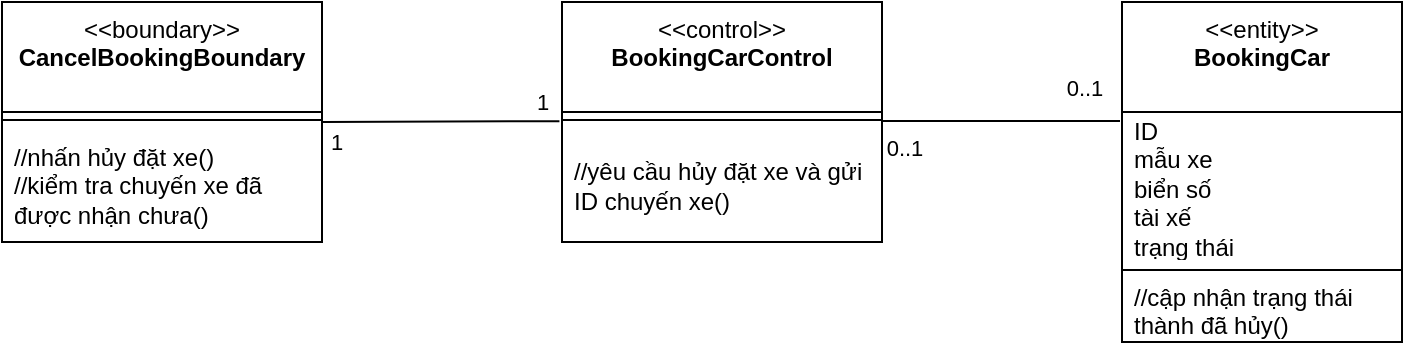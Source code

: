 <mxfile version="24.2.2" type="github">
  <diagram name="Trang-1" id="EUTHaJk-HCngdbKTFqFq">
    <mxGraphModel dx="1075" dy="435" grid="1" gridSize="10" guides="1" tooltips="1" connect="1" arrows="1" fold="1" page="1" pageScale="1" pageWidth="827" pageHeight="1169" math="0" shadow="0">
      <root>
        <mxCell id="0" />
        <mxCell id="1" parent="0" />
        <mxCell id="I_49McV5r1lFN_69YFqi-1" value="&amp;lt;&amp;lt;boundary&amp;gt;&amp;gt;&lt;br&gt;&lt;b&gt;CancelBookingBoundary&lt;/b&gt;&lt;div&gt;&lt;br/&gt;&lt;/div&gt;" style="swimlane;fontStyle=0;align=center;verticalAlign=top;childLayout=stackLayout;horizontal=1;startSize=55;horizontalStack=0;resizeParent=1;resizeParentMax=0;resizeLast=0;collapsible=0;marginBottom=0;html=1;whiteSpace=wrap;" vertex="1" parent="1">
          <mxGeometry x="80" y="160" width="160" height="120" as="geometry" />
        </mxCell>
        <mxCell id="I_49McV5r1lFN_69YFqi-6" value="" style="line;strokeWidth=1;fillColor=none;align=left;verticalAlign=middle;spacingTop=-1;spacingLeft=3;spacingRight=3;rotatable=0;labelPosition=right;points=[];portConstraint=eastwest;" vertex="1" parent="I_49McV5r1lFN_69YFqi-1">
          <mxGeometry y="55" width="160" height="8" as="geometry" />
        </mxCell>
        <mxCell id="I_49McV5r1lFN_69YFqi-8" value="//nhấn hủy đặt xe()&lt;div&gt;//kiểm tra chuyến xe đã được nhận chưa()&lt;/div&gt;" style="text;html=1;strokeColor=none;fillColor=none;align=left;verticalAlign=middle;spacingLeft=4;spacingRight=4;overflow=hidden;rotatable=0;points=[[0,0.5],[1,0.5]];portConstraint=eastwest;whiteSpace=wrap;" vertex="1" parent="I_49McV5r1lFN_69YFqi-1">
          <mxGeometry y="63" width="160" height="57" as="geometry" />
        </mxCell>
        <mxCell id="I_49McV5r1lFN_69YFqi-11" value="&amp;lt;&amp;lt;control&amp;gt;&amp;gt;&lt;br&gt;&lt;b&gt;BookingCarControl&lt;/b&gt;" style="swimlane;fontStyle=0;align=center;verticalAlign=top;childLayout=stackLayout;horizontal=1;startSize=55;horizontalStack=0;resizeParent=1;resizeParentMax=0;resizeLast=0;collapsible=0;marginBottom=0;html=1;whiteSpace=wrap;" vertex="1" parent="1">
          <mxGeometry x="360" y="160" width="160" height="120" as="geometry" />
        </mxCell>
        <mxCell id="I_49McV5r1lFN_69YFqi-16" value="" style="line;strokeWidth=1;fillColor=none;align=left;verticalAlign=middle;spacingTop=-1;spacingLeft=3;spacingRight=3;rotatable=0;labelPosition=right;points=[];portConstraint=eastwest;" vertex="1" parent="I_49McV5r1lFN_69YFqi-11">
          <mxGeometry y="55" width="160" height="8" as="geometry" />
        </mxCell>
        <mxCell id="I_49McV5r1lFN_69YFqi-18" value="//yêu cầu hủy đặt xe và gửi ID chuyến xe()" style="text;html=1;strokeColor=none;fillColor=none;align=left;verticalAlign=middle;spacingLeft=4;spacingRight=4;overflow=hidden;rotatable=0;points=[[0,0.5],[1,0.5]];portConstraint=eastwest;whiteSpace=wrap;" vertex="1" parent="I_49McV5r1lFN_69YFqi-11">
          <mxGeometry y="63" width="160" height="57" as="geometry" />
        </mxCell>
        <mxCell id="I_49McV5r1lFN_69YFqi-37" value="&amp;lt;&amp;lt;entity&amp;gt;&amp;gt;&lt;br&gt;&lt;b&gt;BookingCar&lt;/b&gt;&lt;div&gt;&lt;br/&gt;&lt;/div&gt;" style="swimlane;fontStyle=0;align=center;verticalAlign=top;childLayout=stackLayout;horizontal=1;startSize=55;horizontalStack=0;resizeParent=1;resizeParentMax=0;resizeLast=0;collapsible=0;marginBottom=0;html=1;whiteSpace=wrap;" vertex="1" parent="1">
          <mxGeometry x="640" y="160" width="140" height="170" as="geometry" />
        </mxCell>
        <mxCell id="I_49McV5r1lFN_69YFqi-39" value="ID&lt;div&gt;mẫu xe&lt;/div&gt;&lt;div&gt;biển số&lt;/div&gt;&lt;div&gt;tài xế&lt;/div&gt;&lt;div&gt;trạng thái&lt;/div&gt;" style="text;html=1;strokeColor=none;fillColor=none;align=left;verticalAlign=middle;spacingLeft=4;spacingRight=4;overflow=hidden;rotatable=0;points=[[0,0.5],[1,0.5]];portConstraint=eastwest;whiteSpace=wrap;" vertex="1" parent="I_49McV5r1lFN_69YFqi-37">
          <mxGeometry y="55" width="140" height="75" as="geometry" />
        </mxCell>
        <mxCell id="I_49McV5r1lFN_69YFqi-42" value="" style="line;strokeWidth=1;fillColor=none;align=left;verticalAlign=middle;spacingTop=-1;spacingLeft=3;spacingRight=3;rotatable=0;labelPosition=right;points=[];portConstraint=eastwest;" vertex="1" parent="I_49McV5r1lFN_69YFqi-37">
          <mxGeometry y="130" width="140" height="8" as="geometry" />
        </mxCell>
        <mxCell id="I_49McV5r1lFN_69YFqi-44" value="//cập nhận trạng thái thành đã hủy()" style="text;html=1;strokeColor=none;fillColor=none;align=left;verticalAlign=middle;spacingLeft=4;spacingRight=4;overflow=hidden;rotatable=0;points=[[0,0.5],[1,0.5]];portConstraint=eastwest;whiteSpace=wrap;" vertex="1" parent="I_49McV5r1lFN_69YFqi-37">
          <mxGeometry y="138" width="140" height="32" as="geometry" />
        </mxCell>
        <mxCell id="I_49McV5r1lFN_69YFqi-45" value="" style="endArrow=none;html=1;rounded=0;exitX=1;exitY=0.5;exitDx=0;exitDy=0;entryX=-0.008;entryY=-0.06;entryDx=0;entryDy=0;entryPerimeter=0;" edge="1" parent="1" source="I_49McV5r1lFN_69YFqi-1" target="I_49McV5r1lFN_69YFqi-18">
          <mxGeometry width="50" height="50" relative="1" as="geometry">
            <mxPoint x="480" y="220" as="sourcePoint" />
            <mxPoint x="310" y="270" as="targetPoint" />
            <Array as="points" />
          </mxGeometry>
        </mxCell>
        <mxCell id="I_49McV5r1lFN_69YFqi-48" value="1" style="edgeLabel;html=1;align=center;verticalAlign=middle;resizable=0;points=[];" vertex="1" connectable="0" parent="I_49McV5r1lFN_69YFqi-45">
          <mxGeometry x="-0.04" y="3" relative="1" as="geometry">
            <mxPoint x="53" y="-7" as="offset" />
          </mxGeometry>
        </mxCell>
        <mxCell id="I_49McV5r1lFN_69YFqi-47" value="" style="endArrow=none;html=1;rounded=0;exitX=1;exitY=0.5;exitDx=0;exitDy=0;entryX=-0.008;entryY=-0.06;entryDx=0;entryDy=0;entryPerimeter=0;" edge="1" parent="1">
          <mxGeometry width="50" height="50" relative="1" as="geometry">
            <mxPoint x="520" y="219.5" as="sourcePoint" />
            <mxPoint x="639" y="219.5" as="targetPoint" />
          </mxGeometry>
        </mxCell>
        <mxCell id="I_49McV5r1lFN_69YFqi-49" value="1" style="edgeLabel;html=1;align=center;verticalAlign=middle;resizable=0;points=[];" vertex="1" connectable="0" parent="1">
          <mxGeometry x="299.999" y="189.998" as="geometry">
            <mxPoint x="-53" y="40" as="offset" />
          </mxGeometry>
        </mxCell>
        <mxCell id="I_49McV5r1lFN_69YFqi-50" value="0..1" style="edgeLabel;html=1;align=center;verticalAlign=middle;resizable=0;points=[];" vertex="1" connectable="0" parent="1">
          <mxGeometry x="359.999" y="239.998" as="geometry">
            <mxPoint x="171" y="-7" as="offset" />
          </mxGeometry>
        </mxCell>
        <mxCell id="I_49McV5r1lFN_69YFqi-51" value="0..1" style="edgeLabel;html=1;align=center;verticalAlign=middle;resizable=0;points=[];" vertex="1" connectable="0" parent="1">
          <mxGeometry x="449.999" y="209.998" as="geometry">
            <mxPoint x="171" y="-7" as="offset" />
          </mxGeometry>
        </mxCell>
      </root>
    </mxGraphModel>
  </diagram>
</mxfile>
